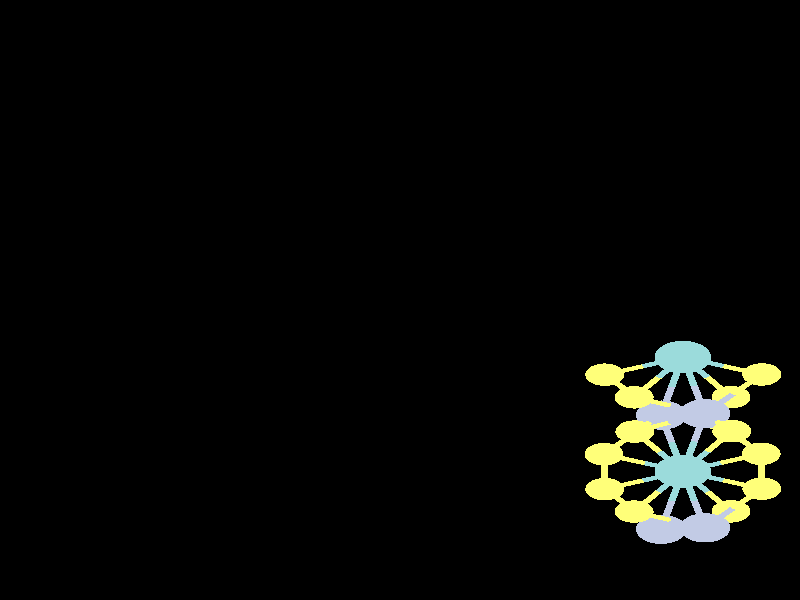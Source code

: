 #include "colors.inc"
#include "finish.inc"

global_settings {assumed_gamma 1 max_trace_level 6}
background {color White transmit 1.0}
camera {orthographic
  right -21.80*x up 28.36*y
  direction 1.00*z
  location <0,0,50.00> look_at <0,0,0>}


light_source {<  2.00,   3.00,  40.00> color White
  area_light <0.70, 0, 0>, <0, 0.70, 0>, 3, 3
  adaptive 1 jitter}
// no fog
#declare simple = finish {phong 0.7}
#declare pale = finish {ambient 0.5 diffuse 0.85 roughness 0.001 specular 0.200 }
#declare intermediate = finish {ambient 0.3 diffuse 0.6 specular 0.1 roughness 0.04}
#declare vmd = finish {ambient 0.0 diffuse 0.65 phong 0.1 phong_size 40.0 specular 0.5 }
#declare jmol = finish {ambient 0.2 diffuse 0.6 specular 1 roughness 0.001 metallic}
#declare ase2 = finish {ambient 0.05 brilliance 3 diffuse 0.6 metallic specular 0.7 roughness 0.04 reflection 0.15}
#declare ase3 = finish {ambient 0.15 brilliance 2 diffuse 0.6 metallic specular 1.0 roughness 0.001 reflection 0.0}
#declare glass = finish {ambient 0.05 diffuse 0.3 specular 1.0 roughness 0.001}
#declare glass2 = finish {ambient 0.01 diffuse 0.3 specular 1.0 reflection 0.25 roughness 0.001}
#declare Rcell = 0.000;
#declare Rbond = 0.100;

#macro atom(LOC, R, COL, TRANS, FIN)
  sphere{LOC, R texture{pigment{color COL transmit TRANS} finish{FIN}}}
#end
#macro constrain(LOC, R, COL, TRANS FIN)
union{torus{R, Rcell rotate 45*z texture{pigment{color COL transmit TRANS} finish{FIN}}}
     torus{R, Rcell rotate -45*z texture{pigment{color COL transmit TRANS} finish{FIN}}}
     translate LOC}
#end

cylinder {<  7.71, -13.51, -37.49>, <  7.71, -13.51,   0.00>, Rcell pigment {Black}}
cylinder {<  7.71,  13.51, -37.49>, <  7.71,  13.51,   0.00>, Rcell pigment {Black}}
cylinder {<-10.38,  13.51, -37.49>, <-10.38,  13.51,   0.00>, Rcell pigment {Black}}
cylinder {<-10.38, -13.51, -37.49>, <-10.38, -13.51,   0.00>, Rcell pigment {Black}}
cylinder {<  7.71, -13.51, -37.49>, <  7.71,  13.51, -37.49>, Rcell pigment {Black}}
cylinder {<  7.71, -13.51,   0.00>, <  7.71,  13.51,   0.00>, Rcell pigment {Black}}
cylinder {<-10.38, -13.51,   0.00>, <-10.38,  13.51,   0.00>, Rcell pigment {Black}}
cylinder {<-10.38, -13.51, -37.49>, <-10.38,  13.51, -37.49>, Rcell pigment {Black}}
cylinder {<  7.71, -13.51, -37.49>, <-10.38, -13.51, -37.49>, Rcell pigment {Black}}
cylinder {<  7.71, -13.51,   0.00>, <-10.38, -13.51,   0.00>, Rcell pigment {Black}}
cylinder {<  7.71,  13.51,   0.00>, <-10.38,  13.51,   0.00>, Rcell pigment {Black}}
cylinder {<  7.71,  13.51, -37.49>, <-10.38,  13.51, -37.49>, Rcell pigment {Black}}
atom(<  6.40,  -6.22, -37.00>, 0.53, rgb <1.00, 1.00, 0.19>, 0.0, ase3) // #0
atom(<  9.84,  -7.27, -36.67>, 0.53, rgb <1.00, 1.00, 0.19>, 0.0, ase3) // #1
atom(<  8.31, -10.77, -35.91>, 0.69, rgb <0.54, 0.60, 0.78>, 0.0, ase3) // #2
atom(<  7.12, -10.84, -32.82>, 0.69, rgb <0.54, 0.60, 0.78>, 0.0, ase3) // #3
atom(<  7.71,  -8.10, -34.37>, 0.77, rgb <0.33, 0.71, 0.71>, 0.0, ase3) // #4
atom(<  7.71,  -8.10, -31.24>, 0.77, rgb <0.33, 0.71, 0.71>, 0.0, ase3) // #5
atom(<  9.86,  -8.92, -35.21>, 0.53, rgb <1.00, 1.00, 0.19>, 0.0, ase3) // #6
atom(<  5.56,  -7.29, -33.52>, 0.53, rgb <1.00, 1.00, 0.19>, 0.0, ase3) // #7
atom(<  6.38, -10.00, -34.84>, 0.53, rgb <1.00, 1.00, 0.19>, 0.0, ase3) // #8
atom(<  9.04,  -6.20, -33.89>, 0.53, rgb <1.00, 1.00, 0.19>, 0.0, ase3) // #9
atom(<  9.02,  -9.99, -31.73>, 0.53, rgb <1.00, 1.00, 0.19>, 0.0, ase3) // #10
atom(<  6.40,  -6.22, -30.75>, 0.53, rgb <1.00, 1.00, 0.19>, 0.0, ase3) // #11
atom(<  5.58,  -8.94, -32.06>, 0.53, rgb <1.00, 1.00, 0.19>, 0.0, ase3) // #12
atom(<  9.84,  -7.27, -30.43>, 0.53, rgb <1.00, 1.00, 0.19>, 0.0, ase3) // #13
atom(<  8.31,  -5.37, -35.91>, 0.69, rgb <0.54, 0.60, 0.78>, 0.0, ase3) // #14
atom(<  7.12,  -5.44, -32.82>, 0.69, rgb <0.54, 0.60, 0.78>, 0.0, ase3) // #15
atom(<  7.71,  -2.70, -34.37>, 0.77, rgb <0.33, 0.71, 0.71>, 0.0, ase3) // #16
atom(<  7.71,  -2.70, -31.24>, 0.77, rgb <0.33, 0.71, 0.71>, 0.0, ase3) // #17
atom(<  9.86,  -3.52, -35.21>, 0.53, rgb <1.00, 1.00, 0.19>, 0.0, ase3) // #18
atom(<  6.38,  -4.60, -34.84>, 0.53, rgb <1.00, 1.00, 0.19>, 0.0, ase3) // #19
atom(<  9.02,  -4.59, -31.73>, 0.53, rgb <1.00, 1.00, 0.19>, 0.0, ase3) // #20
atom(<  5.58,  -3.53, -32.06>, 0.53, rgb <1.00, 1.00, 0.19>, 0.0, ase3) // #21
atom(<  8.31, -10.77, -29.66>, 0.69, rgb <0.54, 0.60, 0.78>, 0.0, ase3) // #22
atom(<  7.71,  -8.10, -28.12>, 0.77, rgb <0.33, 0.71, 0.71>, 0.0, ase3) // #23
atom(<  9.86,  -8.92, -28.96>, 0.53, rgb <1.00, 1.00, 0.19>, 0.0, ase3) // #24
atom(<  6.38, -10.00, -28.59>, 0.53, rgb <1.00, 1.00, 0.19>, 0.0, ase3) // #25
atom(<  9.04,  -6.20, -27.65>, 0.53, rgb <1.00, 1.00, 0.19>, 0.0, ase3) // #26
atom(<  8.31,  -5.37, -29.66>, 0.69, rgb <0.54, 0.60, 0.78>, 0.0, ase3) // #27
atom(<  7.71,  -2.70, -28.12>, 0.77, rgb <0.33, 0.71, 0.71>, 0.0, ase3) // #28
atom(<  9.86,  -3.52, -28.96>, 0.53, rgb <1.00, 1.00, 0.19>, 0.0, ase3) // #29
atom(<  6.38,  -4.60, -28.59>, 0.53, rgb <1.00, 1.00, 0.19>, 0.0, ase3) // #30
cylinder {<  6.40,  -6.22, -37.00>, <  7.35,  -5.79, -36.46>, Rbond texture{pigment {color rgb <1.00, 1.00, 0.19> transmit 0.0} finish{ase3}}}
cylinder {<  8.31,  -5.37, -35.91>, <  7.35,  -5.79, -36.46>, Rbond texture{pigment {color rgb <0.54, 0.60, 0.78> transmit 0.0} finish{ase3}}}
cylinder {<  9.84,  -7.27, -36.67>, <  9.85,  -8.10, -35.94>, Rbond texture{pigment {color rgb <1.00, 1.00, 0.19> transmit 0.0} finish{ase3}}}
cylinder {<  9.86,  -8.92, -35.21>, <  9.85,  -8.10, -35.94>, Rbond texture{pigment {color rgb <1.00, 1.00, 0.19> transmit 0.0} finish{ase3}}}
cylinder {<  9.84,  -7.27, -36.67>, <  9.07,  -6.32, -36.29>, Rbond texture{pigment {color rgb <1.00, 1.00, 0.19> transmit 0.0} finish{ase3}}}
cylinder {<  8.31,  -5.37, -35.91>, <  9.07,  -6.32, -36.29>, Rbond texture{pigment {color rgb <0.54, 0.60, 0.78> transmit 0.0} finish{ase3}}}
cylinder {<  8.31, -10.77, -35.91>, <  8.01,  -9.44, -35.14>, Rbond texture{pigment {color rgb <0.54, 0.60, 0.78> transmit 0.0} finish{ase3}}}
cylinder {<  7.71,  -8.10, -34.37>, <  8.01,  -9.44, -35.14>, Rbond texture{pigment {color rgb <0.33, 0.71, 0.71> transmit 0.0} finish{ase3}}}
cylinder {<  8.31, -10.77, -35.91>, <  9.08,  -9.84, -35.56>, Rbond texture{pigment {color rgb <0.54, 0.60, 0.78> transmit 0.0} finish{ase3}}}
cylinder {<  9.86,  -8.92, -35.21>, <  9.08,  -9.84, -35.56>, Rbond texture{pigment {color rgb <1.00, 1.00, 0.19> transmit 0.0} finish{ase3}}}
cylinder {<  7.12, -10.84, -32.82>, <  7.41,  -9.47, -32.03>, Rbond texture{pigment {color rgb <0.54, 0.60, 0.78> transmit 0.0} finish{ase3}}}
cylinder {<  7.71,  -8.10, -31.24>, <  7.41,  -9.47, -32.03>, Rbond texture{pigment {color rgb <0.33, 0.71, 0.71> transmit 0.0} finish{ase3}}}
cylinder {<  7.12, -10.84, -32.82>, <  6.75, -10.42, -33.83>, Rbond texture{pigment {color rgb <0.54, 0.60, 0.78> transmit 0.0} finish{ase3}}}
cylinder {<  6.38, -10.00, -34.84>, <  6.75, -10.42, -33.83>, Rbond texture{pigment {color rgb <1.00, 1.00, 0.19> transmit 0.0} finish{ase3}}}
cylinder {<  7.12, -10.84, -32.82>, <  6.35,  -9.89, -32.44>, Rbond texture{pigment {color rgb <0.54, 0.60, 0.78> transmit 0.0} finish{ase3}}}
cylinder {<  5.58,  -8.94, -32.06>, <  6.35,  -9.89, -32.44>, Rbond texture{pigment {color rgb <1.00, 1.00, 0.19> transmit 0.0} finish{ase3}}}
cylinder {<  7.12, -10.84, -32.82>, <  7.41,  -9.47, -33.59>, Rbond texture{pigment {color rgb <0.54, 0.60, 0.78> transmit 0.0} finish{ase3}}}
cylinder {<  7.71,  -8.10, -34.37>, <  7.41,  -9.47, -33.59>, Rbond texture{pigment {color rgb <0.33, 0.71, 0.71> transmit 0.0} finish{ase3}}}
cylinder {<  7.12, -10.84, -32.82>, <  8.07, -10.42, -32.27>, Rbond texture{pigment {color rgb <0.54, 0.60, 0.78> transmit 0.0} finish{ase3}}}
cylinder {<  9.02,  -9.99, -31.73>, <  8.07, -10.42, -32.27>, Rbond texture{pigment {color rgb <1.00, 1.00, 0.19> transmit 0.0} finish{ase3}}}
cylinder {<  7.71,  -8.10, -34.37>, <  8.78,  -8.51, -34.79>, Rbond texture{pigment {color rgb <0.33, 0.71, 0.71> transmit 0.0} finish{ase3}}}
cylinder {<  9.86,  -8.92, -35.21>, <  8.78,  -8.51, -34.79>, Rbond texture{pigment {color rgb <1.00, 1.00, 0.19> transmit 0.0} finish{ase3}}}
cylinder {<  7.71,  -8.10, -34.37>, <  8.01,  -6.73, -35.14>, Rbond texture{pigment {color rgb <0.33, 0.71, 0.71> transmit 0.0} finish{ase3}}}
cylinder {<  8.31,  -5.37, -35.91>, <  8.01,  -6.73, -35.14>, Rbond texture{pigment {color rgb <0.54, 0.60, 0.78> transmit 0.0} finish{ase3}}}
cylinder {<  7.71,  -8.10, -34.37>, <  8.38,  -7.15, -34.13>, Rbond texture{pigment {color rgb <0.33, 0.71, 0.71> transmit 0.0} finish{ase3}}}
cylinder {<  9.04,  -6.20, -33.89>, <  8.38,  -7.15, -34.13>, Rbond texture{pigment {color rgb <1.00, 1.00, 0.19> transmit 0.0} finish{ase3}}}
cylinder {<  7.71,  -8.10, -31.24>, <  7.41,  -6.77, -32.03>, Rbond texture{pigment {color rgb <0.33, 0.71, 0.71> transmit 0.0} finish{ase3}}}
cylinder {<  7.12,  -5.44, -32.82>, <  7.41,  -6.77, -32.03>, Rbond texture{pigment {color rgb <0.54, 0.60, 0.78> transmit 0.0} finish{ase3}}}
cylinder {<  7.71,  -8.10, -31.24>, <  7.06,  -7.16, -31.00>, Rbond texture{pigment {color rgb <0.33, 0.71, 0.71> transmit 0.0} finish{ase3}}}
cylinder {<  6.40,  -6.22, -30.75>, <  7.06,  -7.16, -31.00>, Rbond texture{pigment {color rgb <1.00, 1.00, 0.19> transmit 0.0} finish{ase3}}}
cylinder {<  7.71,  -8.10, -31.24>, <  6.65,  -8.52, -31.65>, Rbond texture{pigment {color rgb <0.33, 0.71, 0.71> transmit 0.0} finish{ase3}}}
cylinder {<  5.58,  -8.94, -32.06>, <  6.65,  -8.52, -31.65>, Rbond texture{pigment {color rgb <1.00, 1.00, 0.19> transmit 0.0} finish{ase3}}}
cylinder {<  7.71,  -8.10, -31.24>, <  7.71,  -8.10, -32.80>, Rbond texture{pigment {color rgb <0.33, 0.71, 0.71> transmit 0.0} finish{ase3}}}
cylinder {<  7.71,  -8.10, -34.37>, <  7.71,  -8.10, -32.80>, Rbond texture{pigment {color rgb <0.33, 0.71, 0.71> transmit 0.0} finish{ase3}}}
cylinder {<  7.71,  -8.10, -31.24>, <  8.37,  -9.05, -31.49>, Rbond texture{pigment {color rgb <0.33, 0.71, 0.71> transmit 0.0} finish{ase3}}}
cylinder {<  9.02,  -9.99, -31.73>, <  8.37,  -9.05, -31.49>, Rbond texture{pigment {color rgb <1.00, 1.00, 0.19> transmit 0.0} finish{ase3}}}
cylinder {<  7.71,  -8.10, -31.24>, <  8.77,  -7.69, -30.83>, Rbond texture{pigment {color rgb <0.33, 0.71, 0.71> transmit 0.0} finish{ase3}}}
cylinder {<  9.84,  -7.27, -30.43>, <  8.77,  -7.69, -30.83>, Rbond texture{pigment {color rgb <1.00, 1.00, 0.19> transmit 0.0} finish{ase3}}}
cylinder {<  7.71,  -8.10, -31.24>, <  8.01,  -9.44, -30.45>, Rbond texture{pigment {color rgb <0.33, 0.71, 0.71> transmit 0.0} finish{ase3}}}
cylinder {<  8.31, -10.77, -29.66>, <  8.01,  -9.44, -30.45>, Rbond texture{pigment {color rgb <0.54, 0.60, 0.78> transmit 0.0} finish{ase3}}}
cylinder {<  7.71,  -8.10, -31.24>, <  7.71,  -8.10, -29.68>, Rbond texture{pigment {color rgb <0.33, 0.71, 0.71> transmit 0.0} finish{ase3}}}
cylinder {<  7.71,  -8.10, -28.12>, <  7.71,  -8.10, -29.68>, Rbond texture{pigment {color rgb <0.33, 0.71, 0.71> transmit 0.0} finish{ase3}}}
cylinder {<  7.71,  -8.10, -31.24>, <  8.01,  -6.73, -30.45>, Rbond texture{pigment {color rgb <0.33, 0.71, 0.71> transmit 0.0} finish{ase3}}}
cylinder {<  8.31,  -5.37, -29.66>, <  8.01,  -6.73, -30.45>, Rbond texture{pigment {color rgb <0.54, 0.60, 0.78> transmit 0.0} finish{ase3}}}
cylinder {<  5.56,  -7.29, -33.52>, <  6.34,  -6.36, -33.17>, Rbond texture{pigment {color rgb <1.00, 1.00, 0.19> transmit 0.0} finish{ase3}}}
cylinder {<  7.12,  -5.44, -32.82>, <  6.34,  -6.36, -33.17>, Rbond texture{pigment {color rgb <0.54, 0.60, 0.78> transmit 0.0} finish{ase3}}}
cylinder {<  5.56,  -7.29, -33.52>, <  5.57,  -8.11, -32.79>, Rbond texture{pigment {color rgb <1.00, 1.00, 0.19> transmit 0.0} finish{ase3}}}
cylinder {<  5.58,  -8.94, -32.06>, <  5.57,  -8.11, -32.79>, Rbond texture{pigment {color rgb <1.00, 1.00, 0.19> transmit 0.0} finish{ase3}}}
cylinder {<  5.56,  -7.29, -33.52>, <  6.64,  -7.70, -33.94>, Rbond texture{pigment {color rgb <1.00, 1.00, 0.19> transmit 0.0} finish{ase3}}}
cylinder {<  7.71,  -8.10, -34.37>, <  6.64,  -7.70, -33.94>, Rbond texture{pigment {color rgb <0.33, 0.71, 0.71> transmit 0.0} finish{ase3}}}
cylinder {<  6.38, -10.00, -34.84>, <  7.05,  -9.05, -34.60>, Rbond texture{pigment {color rgb <1.00, 1.00, 0.19> transmit 0.0} finish{ase3}}}
cylinder {<  7.71,  -8.10, -34.37>, <  7.05,  -9.05, -34.60>, Rbond texture{pigment {color rgb <0.33, 0.71, 0.71> transmit 0.0} finish{ase3}}}
cylinder {<  6.38, -10.00, -34.84>, <  7.34, -10.39, -35.37>, Rbond texture{pigment {color rgb <1.00, 1.00, 0.19> transmit 0.0} finish{ase3}}}
cylinder {<  8.31, -10.77, -35.91>, <  7.34, -10.39, -35.37>, Rbond texture{pigment {color rgb <0.54, 0.60, 0.78> transmit 0.0} finish{ase3}}}
cylinder {<  9.04,  -6.20, -33.89>, <  8.67,  -5.78, -34.90>, Rbond texture{pigment {color rgb <1.00, 1.00, 0.19> transmit 0.0} finish{ase3}}}
cylinder {<  8.31,  -5.37, -35.91>, <  8.67,  -5.78, -34.90>, Rbond texture{pigment {color rgb <0.54, 0.60, 0.78> transmit 0.0} finish{ase3}}}
cylinder {<  9.02,  -9.99, -31.73>, <  8.66, -10.38, -30.70>, Rbond texture{pigment {color rgb <1.00, 1.00, 0.19> transmit 0.0} finish{ase3}}}
cylinder {<  8.31, -10.77, -29.66>, <  8.66, -10.38, -30.70>, Rbond texture{pigment {color rgb <0.54, 0.60, 0.78> transmit 0.0} finish{ase3}}}
cylinder {<  6.40,  -6.22, -30.75>, <  6.76,  -5.83, -31.79>, Rbond texture{pigment {color rgb <1.00, 1.00, 0.19> transmit 0.0} finish{ase3}}}
cylinder {<  7.12,  -5.44, -32.82>, <  6.76,  -5.83, -31.79>, Rbond texture{pigment {color rgb <0.54, 0.60, 0.78> transmit 0.0} finish{ase3}}}
cylinder {<  6.40,  -6.22, -30.75>, <  7.35,  -5.79, -30.21>, Rbond texture{pigment {color rgb <1.00, 1.00, 0.19> transmit 0.0} finish{ase3}}}
cylinder {<  8.31,  -5.37, -29.66>, <  7.35,  -5.79, -30.21>, Rbond texture{pigment {color rgb <0.54, 0.60, 0.78> transmit 0.0} finish{ase3}}}
cylinder {<  9.84,  -7.27, -30.43>, <  9.85,  -8.10, -29.70>, Rbond texture{pigment {color rgb <1.00, 1.00, 0.19> transmit 0.0} finish{ase3}}}
cylinder {<  9.86,  -8.92, -28.96>, <  9.85,  -8.10, -29.70>, Rbond texture{pigment {color rgb <1.00, 1.00, 0.19> transmit 0.0} finish{ase3}}}
cylinder {<  9.84,  -7.27, -30.43>, <  9.07,  -6.32, -30.05>, Rbond texture{pigment {color rgb <1.00, 1.00, 0.19> transmit 0.0} finish{ase3}}}
cylinder {<  8.31,  -5.37, -29.66>, <  9.07,  -6.32, -30.05>, Rbond texture{pigment {color rgb <0.54, 0.60, 0.78> transmit 0.0} finish{ase3}}}
cylinder {<  8.31,  -5.37, -35.91>, <  9.08,  -4.44, -35.56>, Rbond texture{pigment {color rgb <0.54, 0.60, 0.78> transmit 0.0} finish{ase3}}}
cylinder {<  9.86,  -3.52, -35.21>, <  9.08,  -4.44, -35.56>, Rbond texture{pigment {color rgb <1.00, 1.00, 0.19> transmit 0.0} finish{ase3}}}
cylinder {<  8.31,  -5.37, -35.91>, <  8.01,  -4.03, -35.14>, Rbond texture{pigment {color rgb <0.54, 0.60, 0.78> transmit 0.0} finish{ase3}}}
cylinder {<  7.71,  -2.70, -34.37>, <  8.01,  -4.03, -35.14>, Rbond texture{pigment {color rgb <0.33, 0.71, 0.71> transmit 0.0} finish{ase3}}}
cylinder {<  7.12,  -5.44, -32.82>, <  6.75,  -5.02, -33.83>, Rbond texture{pigment {color rgb <0.54, 0.60, 0.78> transmit 0.0} finish{ase3}}}
cylinder {<  6.38,  -4.60, -34.84>, <  6.75,  -5.02, -33.83>, Rbond texture{pigment {color rgb <1.00, 1.00, 0.19> transmit 0.0} finish{ase3}}}
cylinder {<  7.12,  -5.44, -32.82>, <  7.41,  -4.07, -32.03>, Rbond texture{pigment {color rgb <0.54, 0.60, 0.78> transmit 0.0} finish{ase3}}}
cylinder {<  7.71,  -2.70, -31.24>, <  7.41,  -4.07, -32.03>, Rbond texture{pigment {color rgb <0.33, 0.71, 0.71> transmit 0.0} finish{ase3}}}
cylinder {<  7.12,  -5.44, -32.82>, <  6.35,  -4.49, -32.44>, Rbond texture{pigment {color rgb <0.54, 0.60, 0.78> transmit 0.0} finish{ase3}}}
cylinder {<  5.58,  -3.53, -32.06>, <  6.35,  -4.49, -32.44>, Rbond texture{pigment {color rgb <1.00, 1.00, 0.19> transmit 0.0} finish{ase3}}}
cylinder {<  7.12,  -5.44, -32.82>, <  7.41,  -6.77, -33.59>, Rbond texture{pigment {color rgb <0.54, 0.60, 0.78> transmit 0.0} finish{ase3}}}
cylinder {<  7.71,  -8.10, -34.37>, <  7.41,  -6.77, -33.59>, Rbond texture{pigment {color rgb <0.33, 0.71, 0.71> transmit 0.0} finish{ase3}}}
cylinder {<  7.12,  -5.44, -32.82>, <  8.08,  -5.82, -33.36>, Rbond texture{pigment {color rgb <0.54, 0.60, 0.78> transmit 0.0} finish{ase3}}}
cylinder {<  9.04,  -6.20, -33.89>, <  8.08,  -5.82, -33.36>, Rbond texture{pigment {color rgb <1.00, 1.00, 0.19> transmit 0.0} finish{ase3}}}
cylinder {<  7.12,  -5.44, -32.82>, <  7.41,  -4.07, -33.59>, Rbond texture{pigment {color rgb <0.54, 0.60, 0.78> transmit 0.0} finish{ase3}}}
cylinder {<  7.71,  -2.70, -34.37>, <  7.41,  -4.07, -33.59>, Rbond texture{pigment {color rgb <0.33, 0.71, 0.71> transmit 0.0} finish{ase3}}}
cylinder {<  7.12,  -5.44, -32.82>, <  8.07,  -5.01, -32.27>, Rbond texture{pigment {color rgb <0.54, 0.60, 0.78> transmit 0.0} finish{ase3}}}
cylinder {<  9.02,  -4.59, -31.73>, <  8.07,  -5.01, -32.27>, Rbond texture{pigment {color rgb <1.00, 1.00, 0.19> transmit 0.0} finish{ase3}}}
cylinder {<  7.71,  -2.70, -34.37>, <  8.78,  -3.11, -34.79>, Rbond texture{pigment {color rgb <0.33, 0.71, 0.71> transmit 0.0} finish{ase3}}}
cylinder {<  9.86,  -3.52, -35.21>, <  8.78,  -3.11, -34.79>, Rbond texture{pigment {color rgb <1.00, 1.00, 0.19> transmit 0.0} finish{ase3}}}
cylinder {<  7.71,  -2.70, -31.24>, <  6.65,  -3.12, -31.65>, Rbond texture{pigment {color rgb <0.33, 0.71, 0.71> transmit 0.0} finish{ase3}}}
cylinder {<  5.58,  -3.53, -32.06>, <  6.65,  -3.12, -31.65>, Rbond texture{pigment {color rgb <1.00, 1.00, 0.19> transmit 0.0} finish{ase3}}}
cylinder {<  7.71,  -2.70, -31.24>, <  7.71,  -2.70, -32.80>, Rbond texture{pigment {color rgb <0.33, 0.71, 0.71> transmit 0.0} finish{ase3}}}
cylinder {<  7.71,  -2.70, -34.37>, <  7.71,  -2.70, -32.80>, Rbond texture{pigment {color rgb <0.33, 0.71, 0.71> transmit 0.0} finish{ase3}}}
cylinder {<  7.71,  -2.70, -31.24>, <  8.37,  -3.64, -31.49>, Rbond texture{pigment {color rgb <0.33, 0.71, 0.71> transmit 0.0} finish{ase3}}}
cylinder {<  9.02,  -4.59, -31.73>, <  8.37,  -3.64, -31.49>, Rbond texture{pigment {color rgb <1.00, 1.00, 0.19> transmit 0.0} finish{ase3}}}
cylinder {<  7.71,  -2.70, -31.24>, <  8.01,  -4.03, -30.45>, Rbond texture{pigment {color rgb <0.33, 0.71, 0.71> transmit 0.0} finish{ase3}}}
cylinder {<  8.31,  -5.37, -29.66>, <  8.01,  -4.03, -30.45>, Rbond texture{pigment {color rgb <0.54, 0.60, 0.78> transmit 0.0} finish{ase3}}}
cylinder {<  7.71,  -2.70, -31.24>, <  7.71,  -2.70, -29.68>, Rbond texture{pigment {color rgb <0.33, 0.71, 0.71> transmit 0.0} finish{ase3}}}
cylinder {<  7.71,  -2.70, -28.12>, <  7.71,  -2.70, -29.68>, Rbond texture{pigment {color rgb <0.33, 0.71, 0.71> transmit 0.0} finish{ase3}}}
cylinder {<  6.38,  -4.60, -34.84>, <  7.34,  -4.98, -35.37>, Rbond texture{pigment {color rgb <1.00, 1.00, 0.19> transmit 0.0} finish{ase3}}}
cylinder {<  8.31,  -5.37, -35.91>, <  7.34,  -4.98, -35.37>, Rbond texture{pigment {color rgb <0.54, 0.60, 0.78> transmit 0.0} finish{ase3}}}
cylinder {<  6.38,  -4.60, -34.84>, <  7.05,  -3.65, -34.60>, Rbond texture{pigment {color rgb <1.00, 1.00, 0.19> transmit 0.0} finish{ase3}}}
cylinder {<  7.71,  -2.70, -34.37>, <  7.05,  -3.65, -34.60>, Rbond texture{pigment {color rgb <0.33, 0.71, 0.71> transmit 0.0} finish{ase3}}}
cylinder {<  9.02,  -4.59, -31.73>, <  8.66,  -4.98, -30.70>, Rbond texture{pigment {color rgb <1.00, 1.00, 0.19> transmit 0.0} finish{ase3}}}
cylinder {<  8.31,  -5.37, -29.66>, <  8.66,  -4.98, -30.70>, Rbond texture{pigment {color rgb <0.54, 0.60, 0.78> transmit 0.0} finish{ase3}}}
cylinder {<  8.31, -10.77, -29.66>, <  8.01,  -9.44, -28.89>, Rbond texture{pigment {color rgb <0.54, 0.60, 0.78> transmit 0.0} finish{ase3}}}
cylinder {<  7.71,  -8.10, -28.12>, <  8.01,  -9.44, -28.89>, Rbond texture{pigment {color rgb <0.33, 0.71, 0.71> transmit 0.0} finish{ase3}}}
cylinder {<  8.31, -10.77, -29.66>, <  9.08,  -9.84, -29.31>, Rbond texture{pigment {color rgb <0.54, 0.60, 0.78> transmit 0.0} finish{ase3}}}
cylinder {<  9.86,  -8.92, -28.96>, <  9.08,  -9.84, -29.31>, Rbond texture{pigment {color rgb <1.00, 1.00, 0.19> transmit 0.0} finish{ase3}}}
cylinder {<  7.71,  -8.10, -28.12>, <  8.78,  -8.51, -28.54>, Rbond texture{pigment {color rgb <0.33, 0.71, 0.71> transmit 0.0} finish{ase3}}}
cylinder {<  9.86,  -8.92, -28.96>, <  8.78,  -8.51, -28.54>, Rbond texture{pigment {color rgb <1.00, 1.00, 0.19> transmit 0.0} finish{ase3}}}
cylinder {<  7.71,  -8.10, -28.12>, <  8.01,  -6.73, -28.89>, Rbond texture{pigment {color rgb <0.33, 0.71, 0.71> transmit 0.0} finish{ase3}}}
cylinder {<  8.31,  -5.37, -29.66>, <  8.01,  -6.73, -28.89>, Rbond texture{pigment {color rgb <0.54, 0.60, 0.78> transmit 0.0} finish{ase3}}}
cylinder {<  7.71,  -8.10, -28.12>, <  8.38,  -7.15, -27.88>, Rbond texture{pigment {color rgb <0.33, 0.71, 0.71> transmit 0.0} finish{ase3}}}
cylinder {<  9.04,  -6.20, -27.65>, <  8.38,  -7.15, -27.88>, Rbond texture{pigment {color rgb <1.00, 1.00, 0.19> transmit 0.0} finish{ase3}}}
cylinder {<  6.38, -10.00, -28.59>, <  7.34, -10.39, -29.13>, Rbond texture{pigment {color rgb <1.00, 1.00, 0.19> transmit 0.0} finish{ase3}}}
cylinder {<  8.31, -10.77, -29.66>, <  7.34, -10.39, -29.13>, Rbond texture{pigment {color rgb <0.54, 0.60, 0.78> transmit 0.0} finish{ase3}}}
cylinder {<  6.38, -10.00, -28.59>, <  7.05,  -9.05, -28.35>, Rbond texture{pigment {color rgb <1.00, 1.00, 0.19> transmit 0.0} finish{ase3}}}
cylinder {<  7.71,  -8.10, -28.12>, <  7.05,  -9.05, -28.35>, Rbond texture{pigment {color rgb <0.33, 0.71, 0.71> transmit 0.0} finish{ase3}}}
cylinder {<  9.04,  -6.20, -27.65>, <  8.67,  -5.78, -28.66>, Rbond texture{pigment {color rgb <1.00, 1.00, 0.19> transmit 0.0} finish{ase3}}}
cylinder {<  8.31,  -5.37, -29.66>, <  8.67,  -5.78, -28.66>, Rbond texture{pigment {color rgb <0.54, 0.60, 0.78> transmit 0.0} finish{ase3}}}
cylinder {<  8.31,  -5.37, -29.66>, <  9.08,  -4.44, -29.31>, Rbond texture{pigment {color rgb <0.54, 0.60, 0.78> transmit 0.0} finish{ase3}}}
cylinder {<  9.86,  -3.52, -28.96>, <  9.08,  -4.44, -29.31>, Rbond texture{pigment {color rgb <1.00, 1.00, 0.19> transmit 0.0} finish{ase3}}}
cylinder {<  8.31,  -5.37, -29.66>, <  8.01,  -4.03, -28.89>, Rbond texture{pigment {color rgb <0.54, 0.60, 0.78> transmit 0.0} finish{ase3}}}
cylinder {<  7.71,  -2.70, -28.12>, <  8.01,  -4.03, -28.89>, Rbond texture{pigment {color rgb <0.33, 0.71, 0.71> transmit 0.0} finish{ase3}}}
cylinder {<  7.71,  -2.70, -28.12>, <  8.78,  -3.11, -28.54>, Rbond texture{pigment {color rgb <0.33, 0.71, 0.71> transmit 0.0} finish{ase3}}}
cylinder {<  9.86,  -3.52, -28.96>, <  8.78,  -3.11, -28.54>, Rbond texture{pigment {color rgb <1.00, 1.00, 0.19> transmit 0.0} finish{ase3}}}
cylinder {<  6.38,  -4.60, -28.59>, <  7.34,  -4.98, -29.13>, Rbond texture{pigment {color rgb <1.00, 1.00, 0.19> transmit 0.0} finish{ase3}}}
cylinder {<  8.31,  -5.37, -29.66>, <  7.34,  -4.98, -29.13>, Rbond texture{pigment {color rgb <0.54, 0.60, 0.78> transmit 0.0} finish{ase3}}}
cylinder {<  6.38,  -4.60, -28.59>, <  7.05,  -3.65, -28.35>, Rbond texture{pigment {color rgb <1.00, 1.00, 0.19> transmit 0.0} finish{ase3}}}
cylinder {<  7.71,  -2.70, -28.12>, <  7.05,  -3.65, -28.35>, Rbond texture{pigment {color rgb <0.33, 0.71, 0.71> transmit 0.0} finish{ase3}}}
// no constraints
